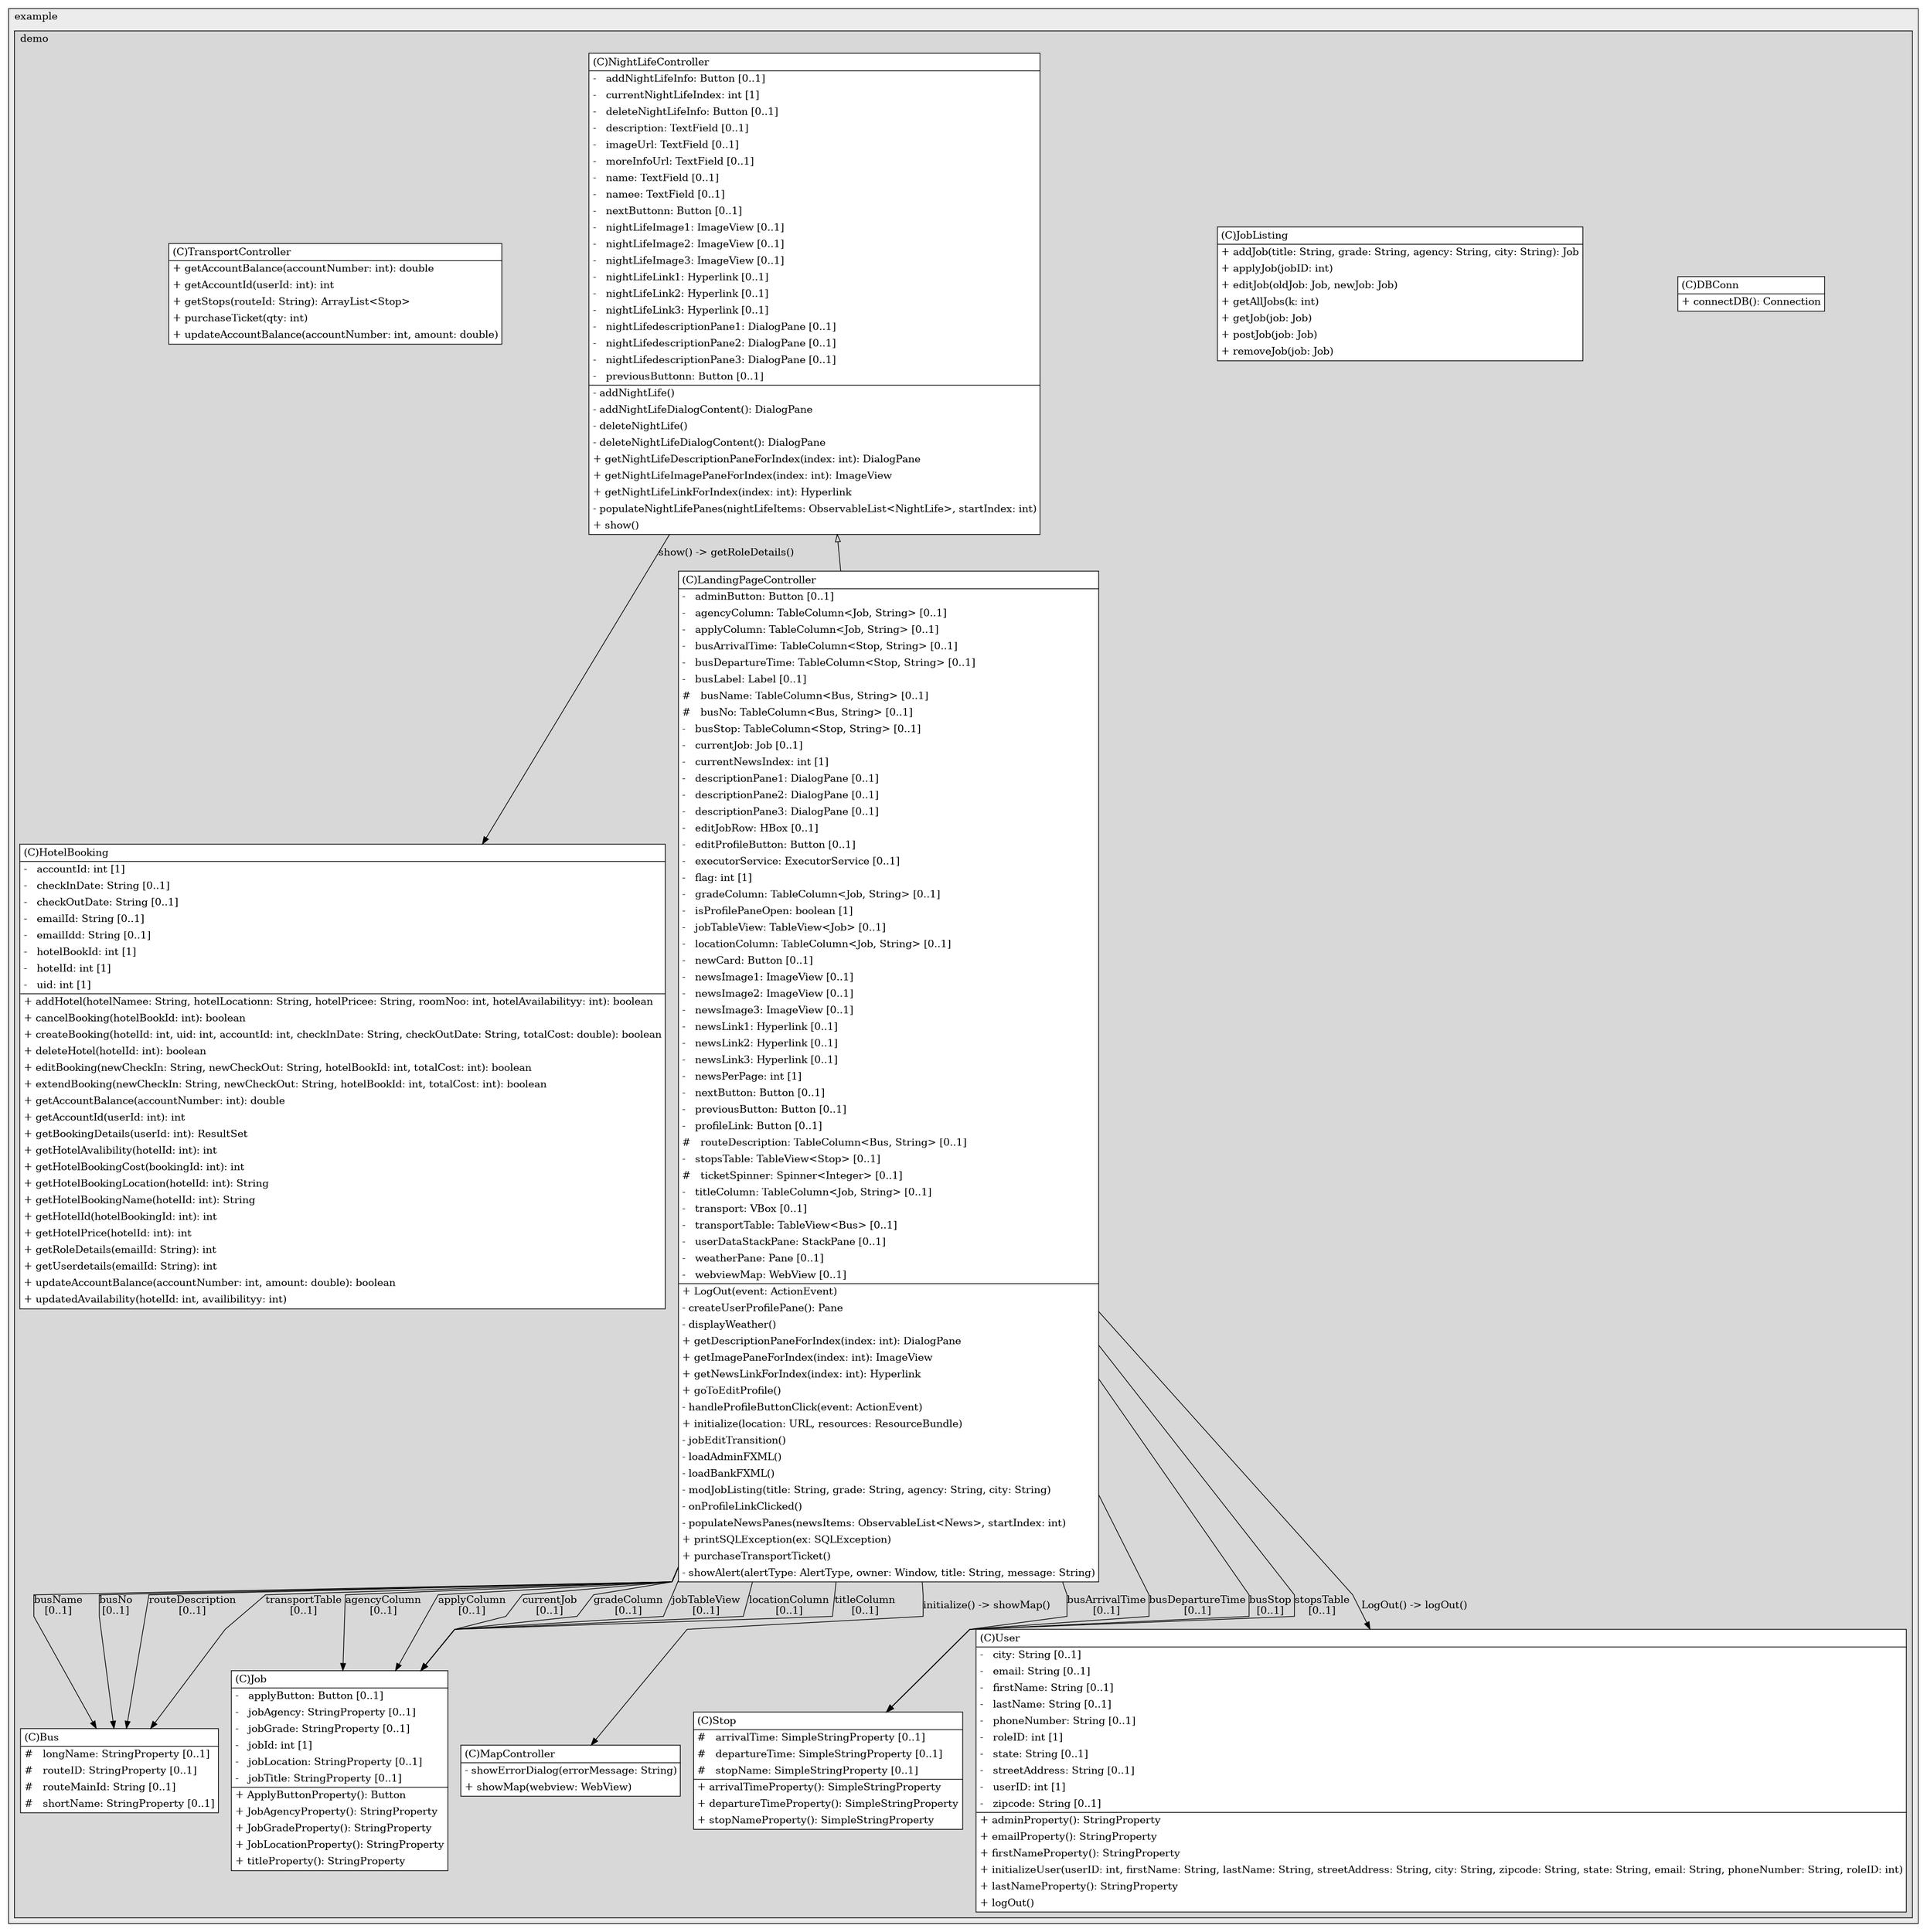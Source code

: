 @startuml

/' diagram meta data start
config=StructureConfiguration;
{
  "projectClassification": {
    "searchMode": "OpenProject", // OpenProject, AllProjects
    "includedProjects": "",
    "pathEndKeywords": "*.impl",
    "isClientPath": "",
    "isClientName": "",
    "isTestPath": "",
    "isTestName": "",
    "isMappingPath": "",
    "isMappingName": "",
    "isDataAccessPath": "",
    "isDataAccessName": "",
    "isDataStructurePath": "",
    "isDataStructureName": "",
    "isInterfaceStructuresPath": "",
    "isInterfaceStructuresName": "",
    "isEntryPointPath": "",
    "isEntryPointName": "",
    "treatFinalFieldsAsMandatory": false
  },
  "graphRestriction": {
    "classPackageExcludeFilter": "",
    "classPackageIncludeFilter": "",
    "classNameExcludeFilter": "",
    "classNameIncludeFilter": "",
    "methodNameExcludeFilter": "",
    "methodNameIncludeFilter": "",
    "removeByInheritance": "", // inheritance/annotation based filtering is done in a second step
    "removeByAnnotation": "",
    "removeByClassPackage": "", // cleanup the graph after inheritance/annotation based filtering is done
    "removeByClassName": "",
    "cutMappings": false,
    "cutEnum": true,
    "cutTests": true,
    "cutClient": true,
    "cutDataAccess": false,
    "cutInterfaceStructures": false,
    "cutDataStructures": false,
    "cutGetterAndSetter": true,
    "cutConstructors": true
  },
  "graphTraversal": {
    "forwardDepth": 6,
    "backwardDepth": 6,
    "classPackageExcludeFilter": "",
    "classPackageIncludeFilter": "",
    "classNameExcludeFilter": "",
    "classNameIncludeFilter": "",
    "methodNameExcludeFilter": "",
    "methodNameIncludeFilter": "",
    "hideMappings": false,
    "hideDataStructures": false,
    "hidePrivateMethods": true,
    "hideInterfaceCalls": true, // indirection: implementation -> interface (is hidden) -> implementation
    "onlyShowApplicationEntryPoints": false, // root node is included
    "useMethodCallsForStructureDiagram": "ForwardOnly" // ForwardOnly, BothDirections, No
  },
  "details": {
    "aggregation": "GroupByClass", // ByClass, GroupByClass, None
    "showClassGenericTypes": true,
    "showMethods": true,
    "showMethodParameterNames": true,
    "showMethodParameterTypes": true,
    "showMethodReturnType": true,
    "showPackageLevels": 2,
    "showDetailedClassStructure": true
  },
  "rootClass": "com.example.demo.LandingPageController",
  "extensionCallbackMethod": "" // qualified.class.name#methodName - signature: public static String method(String)
}
diagram meta data end '/



digraph g {
    rankdir="TB"
    splines=polyline
    

'nodes 
subgraph cluster_1322970774 { 
   	label=example
	labeljust=l
	fillcolor="#ececec"
	style=filled
   
   subgraph cluster_134842393 { 
   	label=demo
	labeljust=l
	fillcolor="#d8d8d8"
	style=filled
   
   Bus813456180[
	label=<<TABLE BORDER="1" CELLBORDER="0" CELLPADDING="4" CELLSPACING="0">
<TR><TD ALIGN="LEFT" >(C)Bus</TD></TR>
<HR/>
<TR><TD ALIGN="LEFT" >#   longName: StringProperty [0..1]</TD></TR>
<TR><TD ALIGN="LEFT" >#   routeID: StringProperty [0..1]</TD></TR>
<TR><TD ALIGN="LEFT" >#   routeMainId: String [0..1]</TD></TR>
<TR><TD ALIGN="LEFT" >#   shortName: StringProperty [0..1]</TD></TR>
</TABLE>>
	style=filled
	margin=0
	shape=plaintext
	fillcolor="#FFFFFF"
];

DBConn813456180[
	label=<<TABLE BORDER="1" CELLBORDER="0" CELLPADDING="4" CELLSPACING="0">
<TR><TD ALIGN="LEFT" >(C)DBConn</TD></TR>
<HR/>
<TR><TD ALIGN="LEFT" >+ connectDB(): Connection</TD></TR>
</TABLE>>
	style=filled
	margin=0
	shape=plaintext
	fillcolor="#FFFFFF"
];

HotelBooking813456180[
	label=<<TABLE BORDER="1" CELLBORDER="0" CELLPADDING="4" CELLSPACING="0">
<TR><TD ALIGN="LEFT" >(C)HotelBooking</TD></TR>
<HR/>
<TR><TD ALIGN="LEFT" >-   accountId: int [1]</TD></TR>
<TR><TD ALIGN="LEFT" >-   checkInDate: String [0..1]</TD></TR>
<TR><TD ALIGN="LEFT" >-   checkOutDate: String [0..1]</TD></TR>
<TR><TD ALIGN="LEFT" >-   emailId: String [0..1]</TD></TR>
<TR><TD ALIGN="LEFT" >-   emailIdd: String [0..1]</TD></TR>
<TR><TD ALIGN="LEFT" >-   hotelBookId: int [1]</TD></TR>
<TR><TD ALIGN="LEFT" >-   hotelId: int [1]</TD></TR>
<TR><TD ALIGN="LEFT" >-   uid: int [1]</TD></TR>
<HR/>
<TR><TD ALIGN="LEFT" >+ addHotel(hotelNamee: String, hotelLocationn: String, hotelPricee: String, roomNoo: int, hotelAvailabilityy: int): boolean</TD></TR>
<TR><TD ALIGN="LEFT" >+ cancelBooking(hotelBookId: int): boolean</TD></TR>
<TR><TD ALIGN="LEFT" >+ createBooking(hotelId: int, uid: int, accountId: int, checkInDate: String, checkOutDate: String, totalCost: double): boolean</TD></TR>
<TR><TD ALIGN="LEFT" >+ deleteHotel(hotelId: int): boolean</TD></TR>
<TR><TD ALIGN="LEFT" >+ editBooking(newCheckIn: String, newCheckOut: String, hotelBookId: int, totalCost: int): boolean</TD></TR>
<TR><TD ALIGN="LEFT" >+ extendBooking(newCheckIn: String, newCheckOut: String, hotelBookId: int, totalCost: int): boolean</TD></TR>
<TR><TD ALIGN="LEFT" >+ getAccountBalance(accountNumber: int): double</TD></TR>
<TR><TD ALIGN="LEFT" >+ getAccountId(userId: int): int</TD></TR>
<TR><TD ALIGN="LEFT" >+ getBookingDetails(userId: int): ResultSet</TD></TR>
<TR><TD ALIGN="LEFT" >+ getHotelAvalibility(hotelId: int): int</TD></TR>
<TR><TD ALIGN="LEFT" >+ getHotelBookingCost(bookingId: int): int</TD></TR>
<TR><TD ALIGN="LEFT" >+ getHotelBookingLocation(hotelId: int): String</TD></TR>
<TR><TD ALIGN="LEFT" >+ getHotelBookingName(hotelId: int): String</TD></TR>
<TR><TD ALIGN="LEFT" >+ getHotelId(hotelBookingId: int): int</TD></TR>
<TR><TD ALIGN="LEFT" >+ getHotelPrice(hotelId: int): int</TD></TR>
<TR><TD ALIGN="LEFT" >+ getRoleDetails(emailId: String): int</TD></TR>
<TR><TD ALIGN="LEFT" >+ getUserdetails(emailId: String): int</TD></TR>
<TR><TD ALIGN="LEFT" >+ updateAccountBalance(accountNumber: int, amount: double): boolean</TD></TR>
<TR><TD ALIGN="LEFT" >+ updatedAvailability(hotelId: int, availibilityy: int)</TD></TR>
</TABLE>>
	style=filled
	margin=0
	shape=plaintext
	fillcolor="#FFFFFF"
];

Job813456180[
	label=<<TABLE BORDER="1" CELLBORDER="0" CELLPADDING="4" CELLSPACING="0">
<TR><TD ALIGN="LEFT" >(C)Job</TD></TR>
<HR/>
<TR><TD ALIGN="LEFT" >-   applyButton: Button [0..1]</TD></TR>
<TR><TD ALIGN="LEFT" >-   jobAgency: StringProperty [0..1]</TD></TR>
<TR><TD ALIGN="LEFT" >-   jobGrade: StringProperty [0..1]</TD></TR>
<TR><TD ALIGN="LEFT" >-   jobId: int [1]</TD></TR>
<TR><TD ALIGN="LEFT" >-   jobLocation: StringProperty [0..1]</TD></TR>
<TR><TD ALIGN="LEFT" >-   jobTitle: StringProperty [0..1]</TD></TR>
<HR/>
<TR><TD ALIGN="LEFT" >+ ApplyButtonProperty(): Button</TD></TR>
<TR><TD ALIGN="LEFT" >+ JobAgencyProperty(): StringProperty</TD></TR>
<TR><TD ALIGN="LEFT" >+ JobGradeProperty(): StringProperty</TD></TR>
<TR><TD ALIGN="LEFT" >+ JobLocationProperty(): StringProperty</TD></TR>
<TR><TD ALIGN="LEFT" >+ titleProperty(): StringProperty</TD></TR>
</TABLE>>
	style=filled
	margin=0
	shape=plaintext
	fillcolor="#FFFFFF"
];

JobListing813456180[
	label=<<TABLE BORDER="1" CELLBORDER="0" CELLPADDING="4" CELLSPACING="0">
<TR><TD ALIGN="LEFT" >(C)JobListing</TD></TR>
<HR/>
<TR><TD ALIGN="LEFT" >+ addJob(title: String, grade: String, agency: String, city: String): Job</TD></TR>
<TR><TD ALIGN="LEFT" >+ applyJob(jobID: int)</TD></TR>
<TR><TD ALIGN="LEFT" >+ editJob(oldJob: Job, newJob: Job)</TD></TR>
<TR><TD ALIGN="LEFT" >+ getAllJobs(k: int)</TD></TR>
<TR><TD ALIGN="LEFT" >+ getJob(job: Job)</TD></TR>
<TR><TD ALIGN="LEFT" >+ postJob(job: Job)</TD></TR>
<TR><TD ALIGN="LEFT" >+ removeJob(job: Job)</TD></TR>
</TABLE>>
	style=filled
	margin=0
	shape=plaintext
	fillcolor="#FFFFFF"
];

LandingPageController813456180[
	label=<<TABLE BORDER="1" CELLBORDER="0" CELLPADDING="4" CELLSPACING="0">
<TR><TD ALIGN="LEFT" >(C)LandingPageController</TD></TR>
<HR/>
<TR><TD ALIGN="LEFT" >-   adminButton: Button [0..1]</TD></TR>
<TR><TD ALIGN="LEFT" >-   agencyColumn: TableColumn&lt;Job, String&gt; [0..1]</TD></TR>
<TR><TD ALIGN="LEFT" >-   applyColumn: TableColumn&lt;Job, String&gt; [0..1]</TD></TR>
<TR><TD ALIGN="LEFT" >-   busArrivalTime: TableColumn&lt;Stop, String&gt; [0..1]</TD></TR>
<TR><TD ALIGN="LEFT" >-   busDepartureTime: TableColumn&lt;Stop, String&gt; [0..1]</TD></TR>
<TR><TD ALIGN="LEFT" >-   busLabel: Label [0..1]</TD></TR>
<TR><TD ALIGN="LEFT" >#   busName: TableColumn&lt;Bus, String&gt; [0..1]</TD></TR>
<TR><TD ALIGN="LEFT" >#   busNo: TableColumn&lt;Bus, String&gt; [0..1]</TD></TR>
<TR><TD ALIGN="LEFT" >-   busStop: TableColumn&lt;Stop, String&gt; [0..1]</TD></TR>
<TR><TD ALIGN="LEFT" >-   currentJob: Job [0..1]</TD></TR>
<TR><TD ALIGN="LEFT" >-   currentNewsIndex: int [1]</TD></TR>
<TR><TD ALIGN="LEFT" >-   descriptionPane1: DialogPane [0..1]</TD></TR>
<TR><TD ALIGN="LEFT" >-   descriptionPane2: DialogPane [0..1]</TD></TR>
<TR><TD ALIGN="LEFT" >-   descriptionPane3: DialogPane [0..1]</TD></TR>
<TR><TD ALIGN="LEFT" >-   editJobRow: HBox [0..1]</TD></TR>
<TR><TD ALIGN="LEFT" >-   editProfileButton: Button [0..1]</TD></TR>
<TR><TD ALIGN="LEFT" >-   executorService: ExecutorService [0..1]</TD></TR>
<TR><TD ALIGN="LEFT" >-   flag: int [1]</TD></TR>
<TR><TD ALIGN="LEFT" >-   gradeColumn: TableColumn&lt;Job, String&gt; [0..1]</TD></TR>
<TR><TD ALIGN="LEFT" >-   isProfilePaneOpen: boolean [1]</TD></TR>
<TR><TD ALIGN="LEFT" >-   jobTableView: TableView&lt;Job&gt; [0..1]</TD></TR>
<TR><TD ALIGN="LEFT" >-   locationColumn: TableColumn&lt;Job, String&gt; [0..1]</TD></TR>
<TR><TD ALIGN="LEFT" >-   newCard: Button [0..1]</TD></TR>
<TR><TD ALIGN="LEFT" >-   newsImage1: ImageView [0..1]</TD></TR>
<TR><TD ALIGN="LEFT" >-   newsImage2: ImageView [0..1]</TD></TR>
<TR><TD ALIGN="LEFT" >-   newsImage3: ImageView [0..1]</TD></TR>
<TR><TD ALIGN="LEFT" >-   newsLink1: Hyperlink [0..1]</TD></TR>
<TR><TD ALIGN="LEFT" >-   newsLink2: Hyperlink [0..1]</TD></TR>
<TR><TD ALIGN="LEFT" >-   newsLink3: Hyperlink [0..1]</TD></TR>
<TR><TD ALIGN="LEFT" >-   newsPerPage: int [1]</TD></TR>
<TR><TD ALIGN="LEFT" >-   nextButton: Button [0..1]</TD></TR>
<TR><TD ALIGN="LEFT" >-   previousButton: Button [0..1]</TD></TR>
<TR><TD ALIGN="LEFT" >-   profileLink: Button [0..1]</TD></TR>
<TR><TD ALIGN="LEFT" >#   routeDescription: TableColumn&lt;Bus, String&gt; [0..1]</TD></TR>
<TR><TD ALIGN="LEFT" >-   stopsTable: TableView&lt;Stop&gt; [0..1]</TD></TR>
<TR><TD ALIGN="LEFT" >#   ticketSpinner: Spinner&lt;Integer&gt; [0..1]</TD></TR>
<TR><TD ALIGN="LEFT" >-   titleColumn: TableColumn&lt;Job, String&gt; [0..1]</TD></TR>
<TR><TD ALIGN="LEFT" >-   transport: VBox [0..1]</TD></TR>
<TR><TD ALIGN="LEFT" >-   transportTable: TableView&lt;Bus&gt; [0..1]</TD></TR>
<TR><TD ALIGN="LEFT" >-   userDataStackPane: StackPane [0..1]</TD></TR>
<TR><TD ALIGN="LEFT" >-   weatherPane: Pane [0..1]</TD></TR>
<TR><TD ALIGN="LEFT" >-   webviewMap: WebView [0..1]</TD></TR>
<HR/>
<TR><TD ALIGN="LEFT" >+ LogOut(event: ActionEvent)</TD></TR>
<TR><TD ALIGN="LEFT" >- createUserProfilePane(): Pane</TD></TR>
<TR><TD ALIGN="LEFT" >- displayWeather()</TD></TR>
<TR><TD ALIGN="LEFT" >+ getDescriptionPaneForIndex(index: int): DialogPane</TD></TR>
<TR><TD ALIGN="LEFT" >+ getImagePaneForIndex(index: int): ImageView</TD></TR>
<TR><TD ALIGN="LEFT" >+ getNewsLinkForIndex(index: int): Hyperlink</TD></TR>
<TR><TD ALIGN="LEFT" >+ goToEditProfile()</TD></TR>
<TR><TD ALIGN="LEFT" >- handleProfileButtonClick(event: ActionEvent)</TD></TR>
<TR><TD ALIGN="LEFT" >+ initialize(location: URL, resources: ResourceBundle)</TD></TR>
<TR><TD ALIGN="LEFT" >- jobEditTransition()</TD></TR>
<TR><TD ALIGN="LEFT" >- loadAdminFXML()</TD></TR>
<TR><TD ALIGN="LEFT" >- loadBankFXML()</TD></TR>
<TR><TD ALIGN="LEFT" >- modJobListing(title: String, grade: String, agency: String, city: String)</TD></TR>
<TR><TD ALIGN="LEFT" >- onProfileLinkClicked()</TD></TR>
<TR><TD ALIGN="LEFT" >- populateNewsPanes(newsItems: ObservableList&lt;News&gt;, startIndex: int)</TD></TR>
<TR><TD ALIGN="LEFT" >+ printSQLException(ex: SQLException)</TD></TR>
<TR><TD ALIGN="LEFT" >+ purchaseTransportTicket()</TD></TR>
<TR><TD ALIGN="LEFT" >- showAlert(alertType: AlertType, owner: Window, title: String, message: String)</TD></TR>
</TABLE>>
	style=filled
	margin=0
	shape=plaintext
	fillcolor="#FFFFFF"
];

MapController813456180[
	label=<<TABLE BORDER="1" CELLBORDER="0" CELLPADDING="4" CELLSPACING="0">
<TR><TD ALIGN="LEFT" >(C)MapController</TD></TR>
<HR/>
<TR><TD ALIGN="LEFT" >- showErrorDialog(errorMessage: String)</TD></TR>
<TR><TD ALIGN="LEFT" >+ showMap(webview: WebView)</TD></TR>
</TABLE>>
	style=filled
	margin=0
	shape=plaintext
	fillcolor="#FFFFFF"
];

NightLifeController813456180[
	label=<<TABLE BORDER="1" CELLBORDER="0" CELLPADDING="4" CELLSPACING="0">
<TR><TD ALIGN="LEFT" >(C)NightLifeController</TD></TR>
<HR/>
<TR><TD ALIGN="LEFT" >-   addNightLifeInfo: Button [0..1]</TD></TR>
<TR><TD ALIGN="LEFT" >-   currentNightLifeIndex: int [1]</TD></TR>
<TR><TD ALIGN="LEFT" >-   deleteNightLifeInfo: Button [0..1]</TD></TR>
<TR><TD ALIGN="LEFT" >-   description: TextField [0..1]</TD></TR>
<TR><TD ALIGN="LEFT" >-   imageUrl: TextField [0..1]</TD></TR>
<TR><TD ALIGN="LEFT" >-   moreInfoUrl: TextField [0..1]</TD></TR>
<TR><TD ALIGN="LEFT" >-   name: TextField [0..1]</TD></TR>
<TR><TD ALIGN="LEFT" >-   namee: TextField [0..1]</TD></TR>
<TR><TD ALIGN="LEFT" >-   nextButtonn: Button [0..1]</TD></TR>
<TR><TD ALIGN="LEFT" >-   nightLifeImage1: ImageView [0..1]</TD></TR>
<TR><TD ALIGN="LEFT" >-   nightLifeImage2: ImageView [0..1]</TD></TR>
<TR><TD ALIGN="LEFT" >-   nightLifeImage3: ImageView [0..1]</TD></TR>
<TR><TD ALIGN="LEFT" >-   nightLifeLink1: Hyperlink [0..1]</TD></TR>
<TR><TD ALIGN="LEFT" >-   nightLifeLink2: Hyperlink [0..1]</TD></TR>
<TR><TD ALIGN="LEFT" >-   nightLifeLink3: Hyperlink [0..1]</TD></TR>
<TR><TD ALIGN="LEFT" >-   nightLifedescriptionPane1: DialogPane [0..1]</TD></TR>
<TR><TD ALIGN="LEFT" >-   nightLifedescriptionPane2: DialogPane [0..1]</TD></TR>
<TR><TD ALIGN="LEFT" >-   nightLifedescriptionPane3: DialogPane [0..1]</TD></TR>
<TR><TD ALIGN="LEFT" >-   previousButtonn: Button [0..1]</TD></TR>
<HR/>
<TR><TD ALIGN="LEFT" >- addNightLife()</TD></TR>
<TR><TD ALIGN="LEFT" >- addNightLifeDialogContent(): DialogPane</TD></TR>
<TR><TD ALIGN="LEFT" >- deleteNightLife()</TD></TR>
<TR><TD ALIGN="LEFT" >- deleteNightLifeDialogContent(): DialogPane</TD></TR>
<TR><TD ALIGN="LEFT" >+ getNightLifeDescriptionPaneForIndex(index: int): DialogPane</TD></TR>
<TR><TD ALIGN="LEFT" >+ getNightLifeImagePaneForIndex(index: int): ImageView</TD></TR>
<TR><TD ALIGN="LEFT" >+ getNightLifeLinkForIndex(index: int): Hyperlink</TD></TR>
<TR><TD ALIGN="LEFT" >- populateNightLifePanes(nightLifeItems: ObservableList&lt;NightLife&gt;, startIndex: int)</TD></TR>
<TR><TD ALIGN="LEFT" >+ show()</TD></TR>
</TABLE>>
	style=filled
	margin=0
	shape=plaintext
	fillcolor="#FFFFFF"
];

Stop813456180[
	label=<<TABLE BORDER="1" CELLBORDER="0" CELLPADDING="4" CELLSPACING="0">
<TR><TD ALIGN="LEFT" >(C)Stop</TD></TR>
<HR/>
<TR><TD ALIGN="LEFT" >#   arrivalTime: SimpleStringProperty [0..1]</TD></TR>
<TR><TD ALIGN="LEFT" >#   departureTime: SimpleStringProperty [0..1]</TD></TR>
<TR><TD ALIGN="LEFT" >#   stopName: SimpleStringProperty [0..1]</TD></TR>
<HR/>
<TR><TD ALIGN="LEFT" >+ arrivalTimeProperty(): SimpleStringProperty</TD></TR>
<TR><TD ALIGN="LEFT" >+ departureTimeProperty(): SimpleStringProperty</TD></TR>
<TR><TD ALIGN="LEFT" >+ stopNameProperty(): SimpleStringProperty</TD></TR>
</TABLE>>
	style=filled
	margin=0
	shape=plaintext
	fillcolor="#FFFFFF"
];

TransportController813456180[
	label=<<TABLE BORDER="1" CELLBORDER="0" CELLPADDING="4" CELLSPACING="0">
<TR><TD ALIGN="LEFT" >(C)TransportController</TD></TR>
<HR/>
<TR><TD ALIGN="LEFT" >+ getAccountBalance(accountNumber: int): double</TD></TR>
<TR><TD ALIGN="LEFT" >+ getAccountId(userId: int): int</TD></TR>
<TR><TD ALIGN="LEFT" >+ getStops(routeId: String): ArrayList&lt;Stop&gt;</TD></TR>
<TR><TD ALIGN="LEFT" >+ purchaseTicket(qty: int)</TD></TR>
<TR><TD ALIGN="LEFT" >+ updateAccountBalance(accountNumber: int, amount: double)</TD></TR>
</TABLE>>
	style=filled
	margin=0
	shape=plaintext
	fillcolor="#FFFFFF"
];

User813456180[
	label=<<TABLE BORDER="1" CELLBORDER="0" CELLPADDING="4" CELLSPACING="0">
<TR><TD ALIGN="LEFT" >(C)User</TD></TR>
<HR/>
<TR><TD ALIGN="LEFT" >-   city: String [0..1]</TD></TR>
<TR><TD ALIGN="LEFT" >-   email: String [0..1]</TD></TR>
<TR><TD ALIGN="LEFT" >-   firstName: String [0..1]</TD></TR>
<TR><TD ALIGN="LEFT" >-   lastName: String [0..1]</TD></TR>
<TR><TD ALIGN="LEFT" >-   phoneNumber: String [0..1]</TD></TR>
<TR><TD ALIGN="LEFT" >-   roleID: int [1]</TD></TR>
<TR><TD ALIGN="LEFT" >-   state: String [0..1]</TD></TR>
<TR><TD ALIGN="LEFT" >-   streetAddress: String [0..1]</TD></TR>
<TR><TD ALIGN="LEFT" >-   userID: int [1]</TD></TR>
<TR><TD ALIGN="LEFT" >-   zipcode: String [0..1]</TD></TR>
<HR/>
<TR><TD ALIGN="LEFT" >+ adminProperty(): StringProperty</TD></TR>
<TR><TD ALIGN="LEFT" >+ emailProperty(): StringProperty</TD></TR>
<TR><TD ALIGN="LEFT" >+ firstNameProperty(): StringProperty</TD></TR>
<TR><TD ALIGN="LEFT" >+ initializeUser(userID: int, firstName: String, lastName: String, streetAddress: String, city: String, zipcode: String, state: String, email: String, phoneNumber: String, roleID: int)</TD></TR>
<TR><TD ALIGN="LEFT" >+ lastNameProperty(): StringProperty</TD></TR>
<TR><TD ALIGN="LEFT" >+ logOut()</TD></TR>
</TABLE>>
	style=filled
	margin=0
	shape=plaintext
	fillcolor="#FFFFFF"
];
} 
} 

'edges    
LandingPageController813456180 -> Bus813456180[label="busName
[0..1]"];
LandingPageController813456180 -> Bus813456180[label="busNo
[0..1]"];
LandingPageController813456180 -> Bus813456180[label="routeDescription
[0..1]"];
LandingPageController813456180 -> Bus813456180[label="transportTable
[0..1]"];
LandingPageController813456180 -> Job813456180[label="agencyColumn
[0..1]"];
LandingPageController813456180 -> Job813456180[label="applyColumn
[0..1]"];
LandingPageController813456180 -> Job813456180[label="currentJob
[0..1]"];
LandingPageController813456180 -> Job813456180[label="gradeColumn
[0..1]"];
LandingPageController813456180 -> Job813456180[label="jobTableView
[0..1]"];
LandingPageController813456180 -> Job813456180[label="locationColumn
[0..1]"];
LandingPageController813456180 -> Job813456180[label="titleColumn
[0..1]"];
LandingPageController813456180 -> MapController813456180[label="initialize() -> showMap()"];
LandingPageController813456180 -> Stop813456180[label="busArrivalTime
[0..1]"];
LandingPageController813456180 -> Stop813456180[label="busDepartureTime
[0..1]"];
LandingPageController813456180 -> Stop813456180[label="busStop
[0..1]"];
LandingPageController813456180 -> Stop813456180[label="stopsTable
[0..1]"];
LandingPageController813456180 -> User813456180[label="LogOut() -> logOut()"];
NightLifeController813456180 -> HotelBooking813456180[label="show() -> getRoleDetails()"];
NightLifeController813456180 -> LandingPageController813456180[arrowhead=none, arrowtail=empty, dir=both];
    
}
@enduml